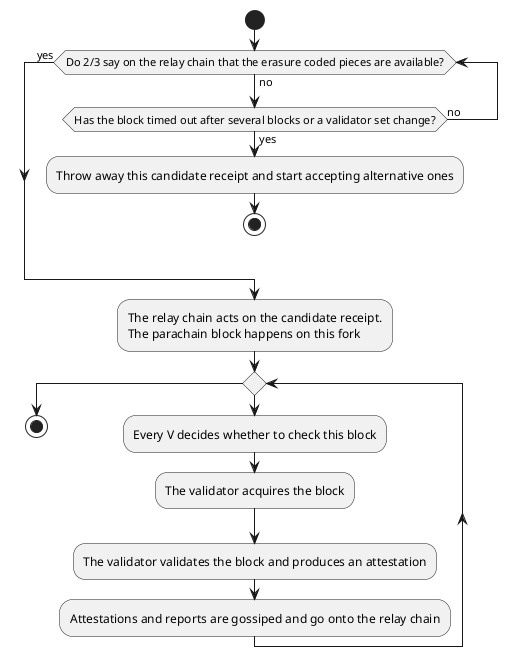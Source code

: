 @startuml
start

while (Do 2/3 say on the relay chain that the erasure coded pieces are available?) is (no)
  if (Has the block timed out after several blocks or a validator set change?) then (yes)
    :Throw away this candidate receipt and start accepting alternative ones;
    stop
  else (no)
  endif
endwhile (yes);

:The relay chain acts on the candidate receipt.
The parachain block happens on this fork;

while ()
  :Every V decides whether to check this block;
  :The validator acquires the block;
  :The validator validates the block and produces an attestation;
  :Attestations and reports are gossiped and go onto the relay chain;
endwhile

stop
@enduml
